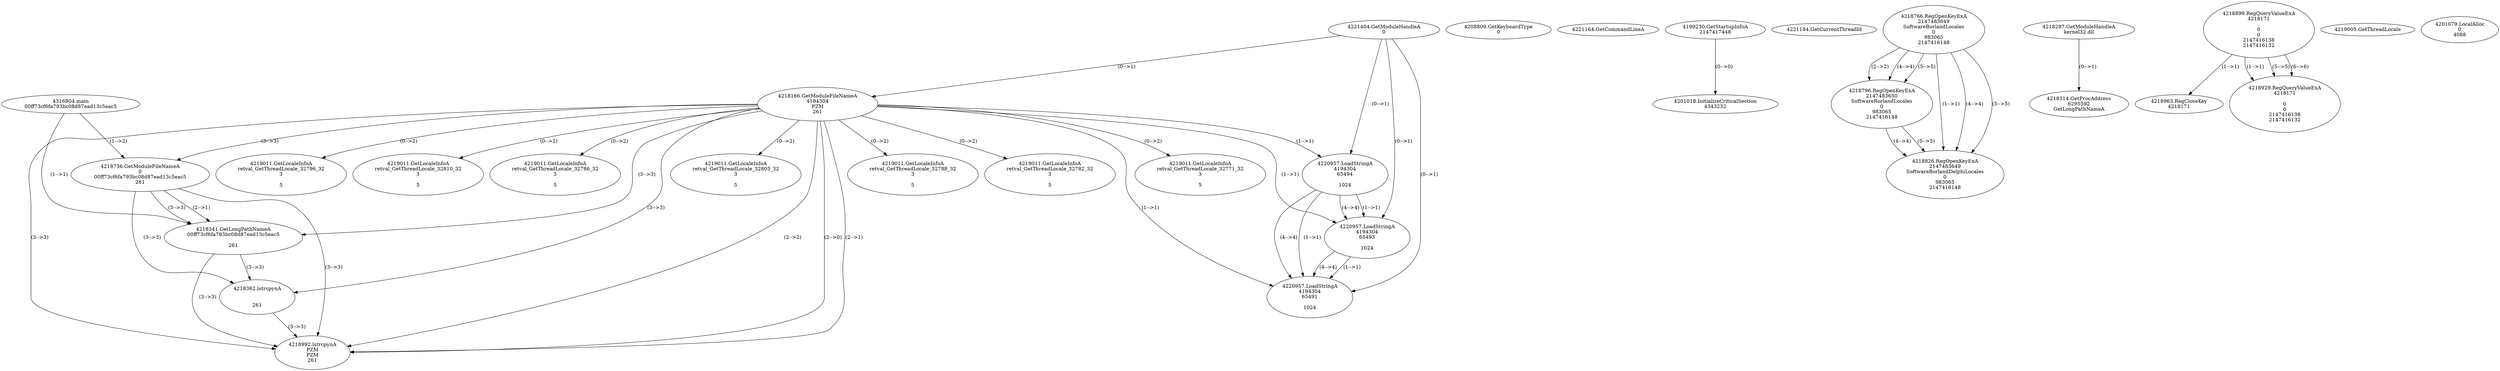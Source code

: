 // Global SCDG with merge call
digraph {
	0 [label="4316804.main
00ff73cf6fa793bc08d87ead13c5eac5"]
	1 [label="4221404.GetModuleHandleA
0"]
	2 [label="4208809.GetKeyboardType
0"]
	3 [label="4221164.GetCommandLineA
"]
	4 [label="4199230.GetStartupInfoA
2147417448"]
	5 [label="4221184.GetCurrentThreadId
"]
	6 [label="4218166.GetModuleFileNameA
4194304
PZM
261"]
	1 -> 6 [label="(0-->1)"]
	7 [label="4218736.GetModuleFileNameA
0
00ff73cf6fa793bc08d87ead13c5eac5
261"]
	0 -> 7 [label="(1-->2)"]
	6 -> 7 [label="(3-->3)"]
	8 [label="4218766.RegOpenKeyExA
2147483649
Software\Borland\Locales
0
983065
2147416148"]
	9 [label="4218796.RegOpenKeyExA
2147483650
Software\Borland\Locales
0
983065
2147416148"]
	8 -> 9 [label="(2-->2)"]
	8 -> 9 [label="(4-->4)"]
	8 -> 9 [label="(5-->5)"]
	10 [label="4218826.RegOpenKeyExA
2147483649
Software\Borland\Delphi\Locales
0
983065
2147416148"]
	8 -> 10 [label="(1-->1)"]
	8 -> 10 [label="(4-->4)"]
	9 -> 10 [label="(4-->4)"]
	8 -> 10 [label="(5-->5)"]
	9 -> 10 [label="(5-->5)"]
	11 [label="4218297.GetModuleHandleA
kernel32.dll"]
	12 [label="4218314.GetProcAddress
6295592
GetLongPathNameA"]
	11 -> 12 [label="(0-->1)"]
	13 [label="4218341.GetLongPathNameA
00ff73cf6fa793bc08d87ead13c5eac5

261"]
	0 -> 13 [label="(1-->1)"]
	7 -> 13 [label="(2-->1)"]
	6 -> 13 [label="(3-->3)"]
	7 -> 13 [label="(3-->3)"]
	14 [label="4218362.lstrcpynA


261"]
	6 -> 14 [label="(3-->3)"]
	7 -> 14 [label="(3-->3)"]
	13 -> 14 [label="(3-->3)"]
	15 [label="4218899.RegQueryValueExA
4218171

0
0
2147416138
2147416132"]
	16 [label="4218963.RegCloseKey
4218171"]
	15 -> 16 [label="(1-->1)"]
	17 [label="4218992.lstrcpynA
PZM
PZM
261"]
	6 -> 17 [label="(2-->1)"]
	6 -> 17 [label="(2-->2)"]
	6 -> 17 [label="(3-->3)"]
	7 -> 17 [label="(3-->3)"]
	13 -> 17 [label="(3-->3)"]
	14 -> 17 [label="(3-->3)"]
	6 -> 17 [label="(2-->0)"]
	18 [label="4219005.GetThreadLocale
"]
	19 [label="4219011.GetLocaleInfoA
retval_GetThreadLocale_32805_32
3

5"]
	6 -> 19 [label="(0-->2)"]
	20 [label="4220957.LoadStringA
4194304
65494

1024"]
	1 -> 20 [label="(0-->1)"]
	6 -> 20 [label="(1-->1)"]
	21 [label="4220957.LoadStringA
4194304
65493

1024"]
	1 -> 21 [label="(0-->1)"]
	6 -> 21 [label="(1-->1)"]
	20 -> 21 [label="(1-->1)"]
	20 -> 21 [label="(4-->4)"]
	22 [label="4220957.LoadStringA
4194304
65491

1024"]
	1 -> 22 [label="(0-->1)"]
	6 -> 22 [label="(1-->1)"]
	20 -> 22 [label="(1-->1)"]
	21 -> 22 [label="(1-->1)"]
	20 -> 22 [label="(4-->4)"]
	21 -> 22 [label="(4-->4)"]
	23 [label="4218929.RegQueryValueExA
4218171

0
0
2147416138
2147416132"]
	15 -> 23 [label="(1-->1)"]
	15 -> 23 [label="(5-->5)"]
	15 -> 23 [label="(6-->6)"]
	24 [label="4219011.GetLocaleInfoA
retval_GetThreadLocale_32788_32
3

5"]
	6 -> 24 [label="(0-->2)"]
	25 [label="4219011.GetLocaleInfoA
retval_GetThreadLocale_32782_32
3

5"]
	6 -> 25 [label="(0-->2)"]
	26 [label="4201018.InitializeCriticalSection
4343232"]
	4 -> 26 [label="(0-->0)"]
	27 [label="4201079.LocalAlloc
0
4088"]
	28 [label="4219011.GetLocaleInfoA
retval_GetThreadLocale_32771_32
3

5"]
	6 -> 28 [label="(0-->2)"]
	29 [label="4219011.GetLocaleInfoA
retval_GetThreadLocale_32796_32
3

5"]
	6 -> 29 [label="(0-->2)"]
	30 [label="4219011.GetLocaleInfoA
retval_GetThreadLocale_32810_32
3

5"]
	6 -> 30 [label="(0-->2)"]
	31 [label="4219011.GetLocaleInfoA
retval_GetThreadLocale_32786_32
3

5"]
	6 -> 31 [label="(0-->2)"]
}
